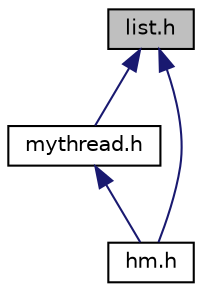 digraph "list.h"
{
 // LATEX_PDF_SIZE
  edge [fontname="Helvetica",fontsize="10",labelfontname="Helvetica",labelfontsize="10"];
  node [fontname="Helvetica",fontsize="10",shape=record];
  Node1 [label="list.h",height=0.2,width=0.4,color="black", fillcolor="grey75", style="filled", fontcolor="black",tooltip="A Documented file."];
  Node1 -> Node2 [dir="back",color="midnightblue",fontsize="10",style="solid",fontname="Helvetica"];
  Node2 [label="mythread.h",height=0.2,width=0.4,color="black", fillcolor="white", style="filled",URL="$mythread_8h.html",tooltip="A Documented file."];
  Node2 -> Node3 [dir="back",color="midnightblue",fontsize="10",style="solid",fontname="Helvetica"];
  Node3 [label="hm.h",height=0.2,width=0.4,color="black", fillcolor="white", style="filled",URL="$hm_8h.html",tooltip="A Documented file."];
  Node1 -> Node3 [dir="back",color="midnightblue",fontsize="10",style="solid",fontname="Helvetica"];
}
